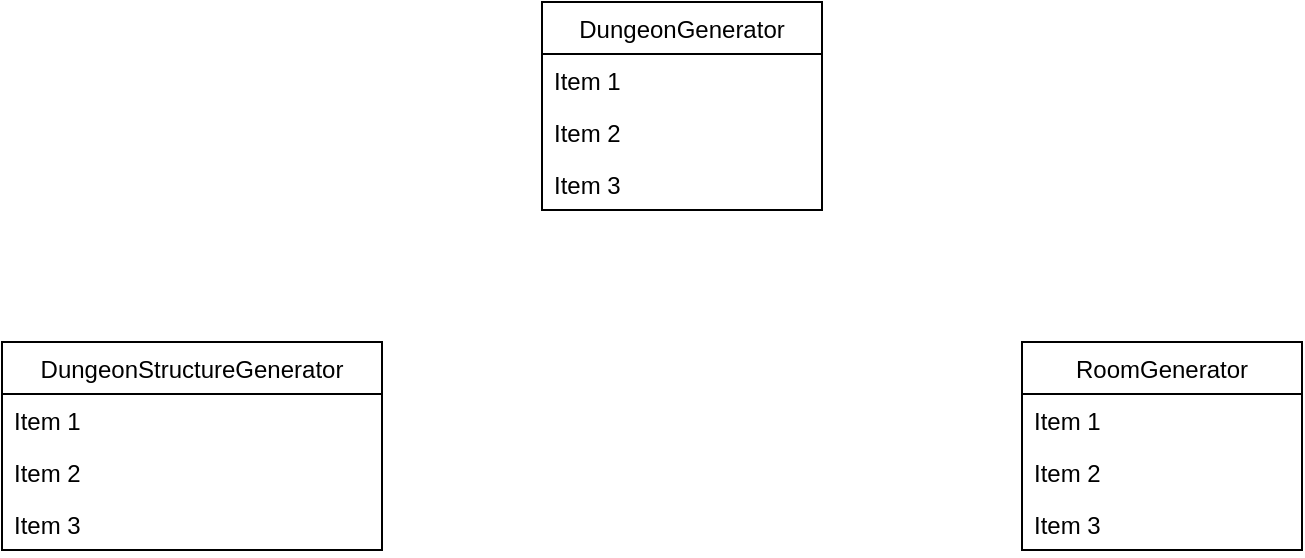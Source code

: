 <mxfile version="14.9.2" type="github">
  <diagram id="C5RBs43oDa-KdzZeNtuy" name="Page-1">
    <mxGraphModel dx="1402" dy="726" grid="1" gridSize="10" guides="1" tooltips="1" connect="1" arrows="1" fold="1" page="1" pageScale="1" pageWidth="827" pageHeight="1169" math="0" shadow="0">
      <root>
        <mxCell id="WIyWlLk6GJQsqaUBKTNV-0" />
        <mxCell id="WIyWlLk6GJQsqaUBKTNV-1" parent="WIyWlLk6GJQsqaUBKTNV-0" />
        <mxCell id="woFp1Na3ifxxEFovdOQS-0" value="DungeonGenerator" style="swimlane;fontStyle=0;childLayout=stackLayout;horizontal=1;startSize=26;horizontalStack=0;resizeParent=1;resizeParentMax=0;resizeLast=0;collapsible=1;marginBottom=0;" vertex="1" parent="WIyWlLk6GJQsqaUBKTNV-1">
          <mxGeometry x="310" y="70" width="140" height="104" as="geometry" />
        </mxCell>
        <mxCell id="woFp1Na3ifxxEFovdOQS-1" value="Item 1" style="text;strokeColor=none;fillColor=none;align=left;verticalAlign=top;spacingLeft=4;spacingRight=4;overflow=hidden;rotatable=0;points=[[0,0.5],[1,0.5]];portConstraint=eastwest;" vertex="1" parent="woFp1Na3ifxxEFovdOQS-0">
          <mxGeometry y="26" width="140" height="26" as="geometry" />
        </mxCell>
        <mxCell id="woFp1Na3ifxxEFovdOQS-2" value="Item 2" style="text;strokeColor=none;fillColor=none;align=left;verticalAlign=top;spacingLeft=4;spacingRight=4;overflow=hidden;rotatable=0;points=[[0,0.5],[1,0.5]];portConstraint=eastwest;" vertex="1" parent="woFp1Na3ifxxEFovdOQS-0">
          <mxGeometry y="52" width="140" height="26" as="geometry" />
        </mxCell>
        <mxCell id="woFp1Na3ifxxEFovdOQS-3" value="Item 3" style="text;strokeColor=none;fillColor=none;align=left;verticalAlign=top;spacingLeft=4;spacingRight=4;overflow=hidden;rotatable=0;points=[[0,0.5],[1,0.5]];portConstraint=eastwest;" vertex="1" parent="woFp1Na3ifxxEFovdOQS-0">
          <mxGeometry y="78" width="140" height="26" as="geometry" />
        </mxCell>
        <mxCell id="woFp1Na3ifxxEFovdOQS-4" value="DungeonStructureGenerator" style="swimlane;fontStyle=0;childLayout=stackLayout;horizontal=1;startSize=26;horizontalStack=0;resizeParent=1;resizeParentMax=0;resizeLast=0;collapsible=1;marginBottom=0;" vertex="1" parent="WIyWlLk6GJQsqaUBKTNV-1">
          <mxGeometry x="40" y="240" width="190" height="104" as="geometry" />
        </mxCell>
        <mxCell id="woFp1Na3ifxxEFovdOQS-5" value="Item 1" style="text;strokeColor=none;fillColor=none;align=left;verticalAlign=top;spacingLeft=4;spacingRight=4;overflow=hidden;rotatable=0;points=[[0,0.5],[1,0.5]];portConstraint=eastwest;" vertex="1" parent="woFp1Na3ifxxEFovdOQS-4">
          <mxGeometry y="26" width="190" height="26" as="geometry" />
        </mxCell>
        <mxCell id="woFp1Na3ifxxEFovdOQS-6" value="Item 2" style="text;strokeColor=none;fillColor=none;align=left;verticalAlign=top;spacingLeft=4;spacingRight=4;overflow=hidden;rotatable=0;points=[[0,0.5],[1,0.5]];portConstraint=eastwest;" vertex="1" parent="woFp1Na3ifxxEFovdOQS-4">
          <mxGeometry y="52" width="190" height="26" as="geometry" />
        </mxCell>
        <mxCell id="woFp1Na3ifxxEFovdOQS-7" value="Item 3" style="text;strokeColor=none;fillColor=none;align=left;verticalAlign=top;spacingLeft=4;spacingRight=4;overflow=hidden;rotatable=0;points=[[0,0.5],[1,0.5]];portConstraint=eastwest;" vertex="1" parent="woFp1Na3ifxxEFovdOQS-4">
          <mxGeometry y="78" width="190" height="26" as="geometry" />
        </mxCell>
        <mxCell id="woFp1Na3ifxxEFovdOQS-8" value="RoomGenerator" style="swimlane;fontStyle=0;childLayout=stackLayout;horizontal=1;startSize=26;horizontalStack=0;resizeParent=1;resizeParentMax=0;resizeLast=0;collapsible=1;marginBottom=0;" vertex="1" parent="WIyWlLk6GJQsqaUBKTNV-1">
          <mxGeometry x="550" y="240" width="140" height="104" as="geometry" />
        </mxCell>
        <mxCell id="woFp1Na3ifxxEFovdOQS-9" value="Item 1" style="text;strokeColor=none;fillColor=none;align=left;verticalAlign=top;spacingLeft=4;spacingRight=4;overflow=hidden;rotatable=0;points=[[0,0.5],[1,0.5]];portConstraint=eastwest;" vertex="1" parent="woFp1Na3ifxxEFovdOQS-8">
          <mxGeometry y="26" width="140" height="26" as="geometry" />
        </mxCell>
        <mxCell id="woFp1Na3ifxxEFovdOQS-10" value="Item 2" style="text;strokeColor=none;fillColor=none;align=left;verticalAlign=top;spacingLeft=4;spacingRight=4;overflow=hidden;rotatable=0;points=[[0,0.5],[1,0.5]];portConstraint=eastwest;" vertex="1" parent="woFp1Na3ifxxEFovdOQS-8">
          <mxGeometry y="52" width="140" height="26" as="geometry" />
        </mxCell>
        <mxCell id="woFp1Na3ifxxEFovdOQS-11" value="Item 3" style="text;strokeColor=none;fillColor=none;align=left;verticalAlign=top;spacingLeft=4;spacingRight=4;overflow=hidden;rotatable=0;points=[[0,0.5],[1,0.5]];portConstraint=eastwest;" vertex="1" parent="woFp1Na3ifxxEFovdOQS-8">
          <mxGeometry y="78" width="140" height="26" as="geometry" />
        </mxCell>
      </root>
    </mxGraphModel>
  </diagram>
</mxfile>

